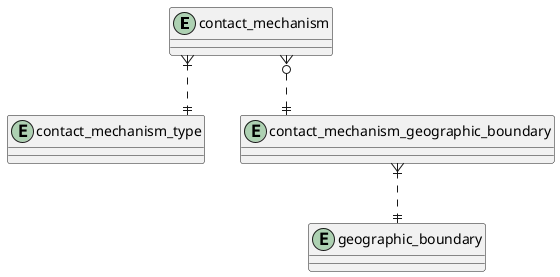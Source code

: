 @startuml
' hide the spot
' hide circle

' avoid problems with angled crows feet
skinparam linetype ortho

' Define only the entities used in this diagram
entity contact_mechanism {}
entity contact_mechanism_type {}
entity contact_mechanism_geographic_boundary {}
entity geographic_boundary {}

contact_mechanism }|..|| contact_mechanism_type
contact_mechanism }o..|| contact_mechanism_geographic_boundary

contact_mechanism_geographic_boundary }|..|| geographic_boundary
@enduml
